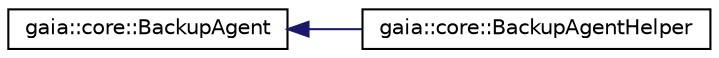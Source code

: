 digraph G
{
  edge [fontname="Helvetica",fontsize="10",labelfontname="Helvetica",labelfontsize="10"];
  node [fontname="Helvetica",fontsize="10",shape=record];
  rankdir=LR;
  Node1 [label="gaia::core::BackupAgent",height=0.2,width=0.4,color="black", fillcolor="white", style="filled",URL="$de/dc4/classgaia_1_1core_1_1_backup_agent.html"];
  Node1 -> Node2 [dir=back,color="midnightblue",fontsize="10",style="solid",fontname="Helvetica"];
  Node2 [label="gaia::core::BackupAgentHelper",height=0.2,width=0.4,color="black", fillcolor="white", style="filled",URL="$db/d6a/classgaia_1_1core_1_1_backup_agent_helper.html"];
}
